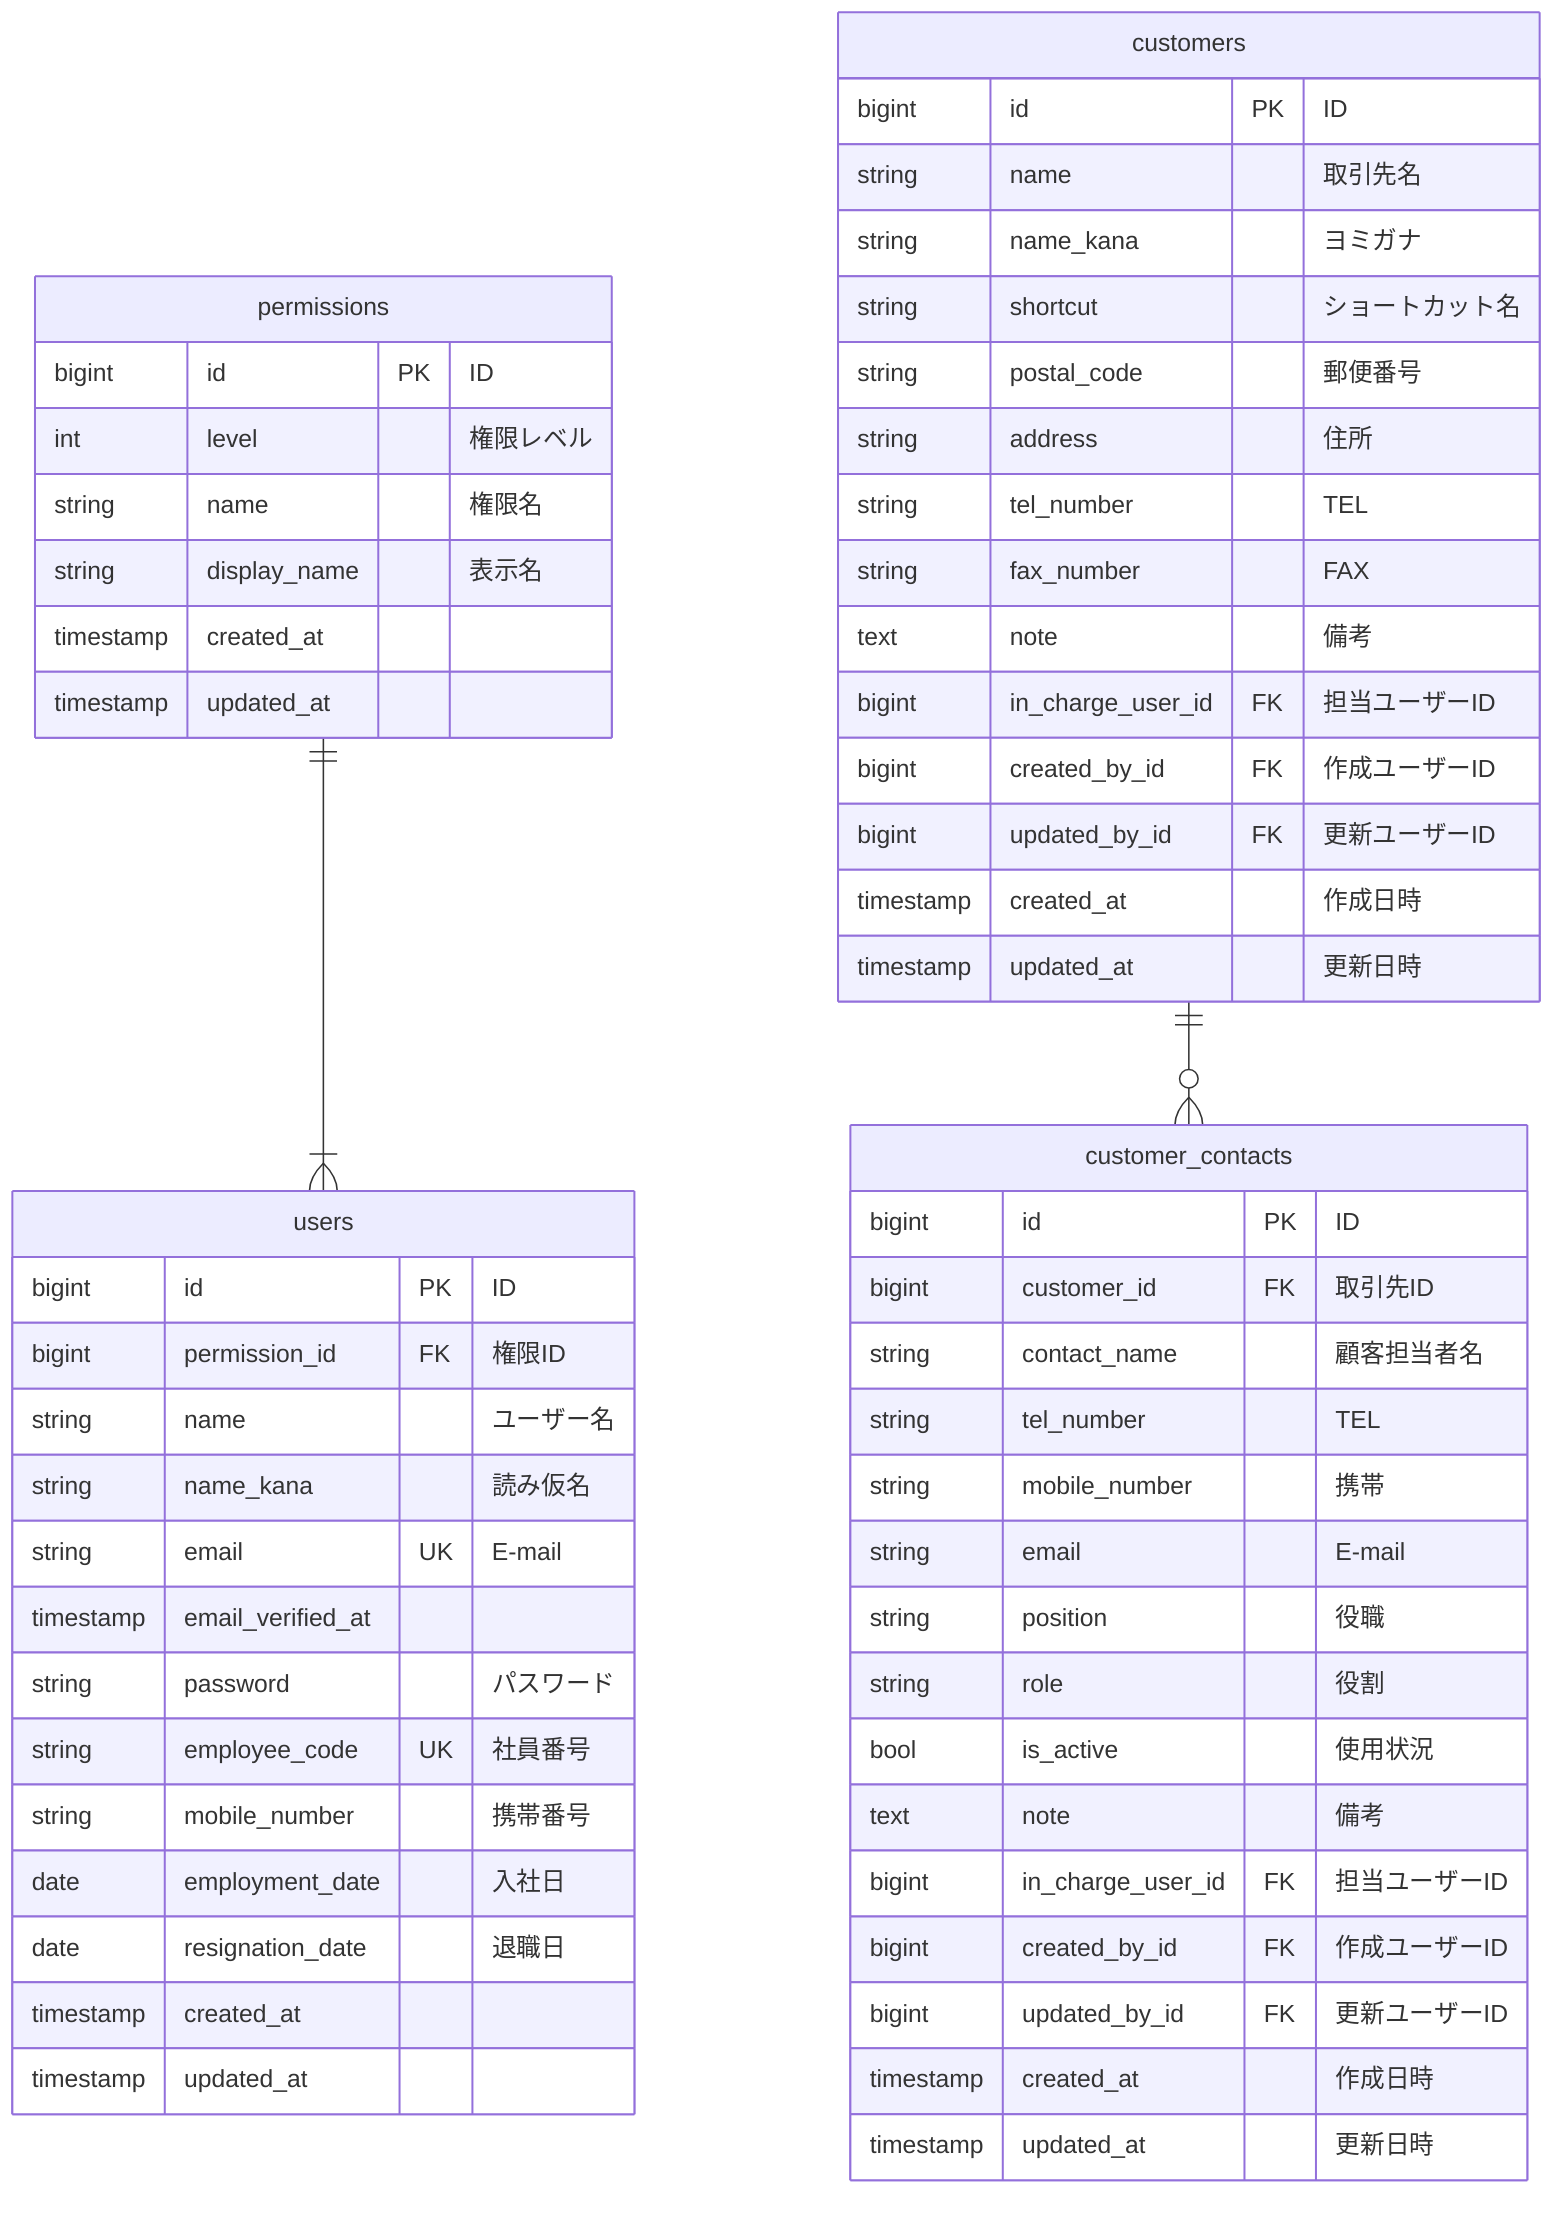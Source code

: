 erDiagram

  %% Table relationships
  permissions ||--|{ users : ""
  customers ||--o{ customer_contacts : ""

  %% Table definitions

  %% 権限
  permissions {
    bigint id PK "ID"
    int level "権限レベル"
    string name "権限名"
    string display_name "表示名"
    timestamp created_at
    timestamp updated_at
  }

  %% ユーザー
  users {
    bigint id PK "ID"
    bigint permission_id FK "権限ID"
    string name "ユーザー名"
    string name_kana "読み仮名"
    string email UK "E-mail"
    timestamp email_verified_at
    string password "パスワード"
    string employee_code UK "社員番号"
    string mobile_number "携帯番号"
    date employment_date "入社日"
    date resignation_date "退職日"
    timestamp created_at
    timestamp updated_at
  }


  %% 取引先
  customers {
    bigint id PK "ID"
    string name "取引先名"
    string name_kana "ヨミガナ"
    string shortcut "ショートカット名"
    string postal_code "郵便番号"
    string address "住所"
    string tel_number "TEL"
    string fax_number "FAX"
    text note "備考"
    bigint in_charge_user_id FK "担当ユーザーID"
    bigint created_by_id FK "作成ユーザーID"
    bigint updated_by_id FK "更新ユーザーID"
    timestamp created_at "作成日時"
    timestamp updated_at "更新日時"
  }

  %% 取引先担当者
  customer_contacts {
    bigint id PK "ID"
    bigint customer_id FK "取引先ID"
    string contact_name "顧客担当者名"
    string tel_number "TEL"
    string mobile_number "携帯"
    string email "E-mail"
    string position "役職"
    string role "役割"
    bool is_active "使用状況"
    text note "備考"
    bigint in_charge_user_id FK "担当ユーザーID"
    bigint created_by_id FK "作成ユーザーID"
    bigint updated_by_id FK "更新ユーザーID"
    timestamp created_at "作成日時"
    timestamp updated_at "更新日時"
  }
